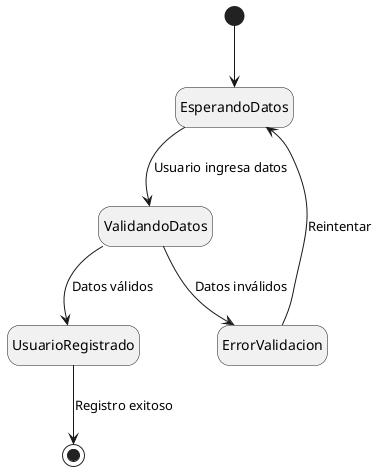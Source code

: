 @startuml Registrar usuario

hide empty description

[*] --> EsperandoDatos
EsperandoDatos --> ValidandoDatos : Usuario ingresa datos
ValidandoDatos --> UsuarioRegistrado : Datos válidos
ValidandoDatos --> ErrorValidacion : Datos inválidos
ErrorValidacion --> EsperandoDatos : Reintentar
UsuarioRegistrado --> [*] : Registro exitoso

@enduml
